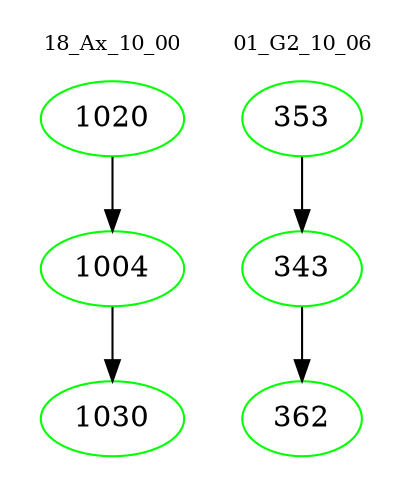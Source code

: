 digraph{
subgraph cluster_0 {
color = white
label = "18_Ax_10_00";
fontsize=10;
T0_1020 [label="1020", color="green"]
T0_1020 -> T0_1004 [color="black"]
T0_1004 [label="1004", color="green"]
T0_1004 -> T0_1030 [color="black"]
T0_1030 [label="1030", color="green"]
}
subgraph cluster_1 {
color = white
label = "01_G2_10_06";
fontsize=10;
T1_353 [label="353", color="green"]
T1_353 -> T1_343 [color="black"]
T1_343 [label="343", color="green"]
T1_343 -> T1_362 [color="black"]
T1_362 [label="362", color="green"]
}
}
